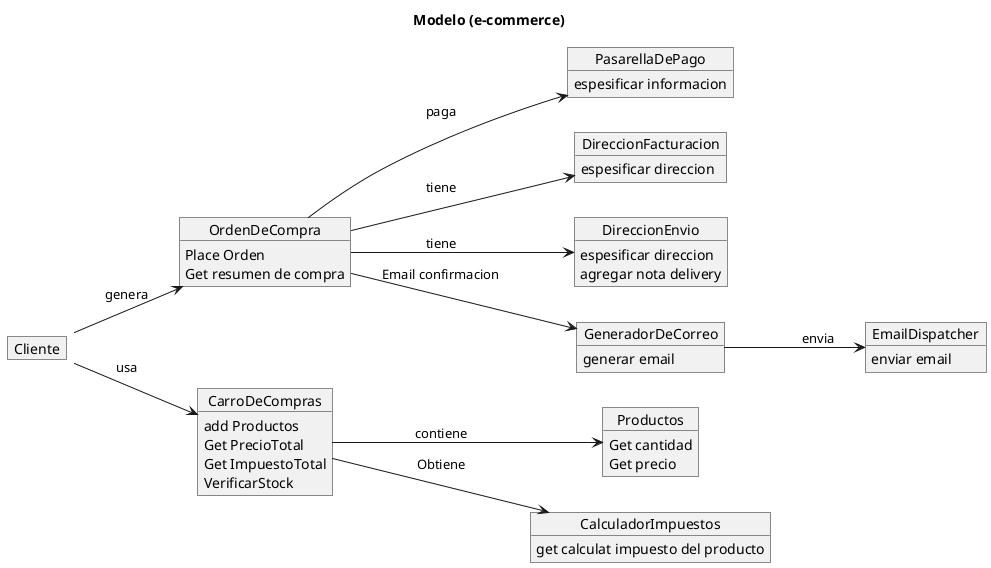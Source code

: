 @startuml
left to right direction
' Horizontal lines: -->, <--, <-->
' Vertical lines: ->, <-, <->
title Modelo (e-commerce)

map Cliente {

}
object OrdenDeCompra {
    Place Orden
    Get resumen de compra

}
object CarroDeCompras {
    add Productos
    Get PrecioTotal
    Get ImpuestoTotal
    VerificarStock
    
}
object Productos {
    Get cantidad
    Get precio

}
object CalculadorImpuestos {
    get calculat impuesto del producto

}
object PasarellaDePago {
    espesificar informacion

}
object DireccionFacturacion {
    espesificar direccion

}
object DireccionEnvio {
    espesificar direccion
    agregar nota delivery

}
object GeneradorDeCorreo{
    generar email

}
object EmailDispatcher{
    enviar email

}
Cliente --> OrdenDeCompra : genera
Cliente --> CarroDeCompras : usa
CarroDeCompras --> Productos : contiene
CarroDeCompras --> CalculadorImpuestos : Obtiene 
OrdenDeCompra --> PasarellaDePago : paga
OrdenDeCompra --> DireccionFacturacion : tiene
OrdenDeCompra --> DireccionEnvio : tiene
OrdenDeCompra --> GeneradorDeCorreo: Email confirmacion
GeneradorDeCorreo --> EmailDispatcher: envia

@enduml